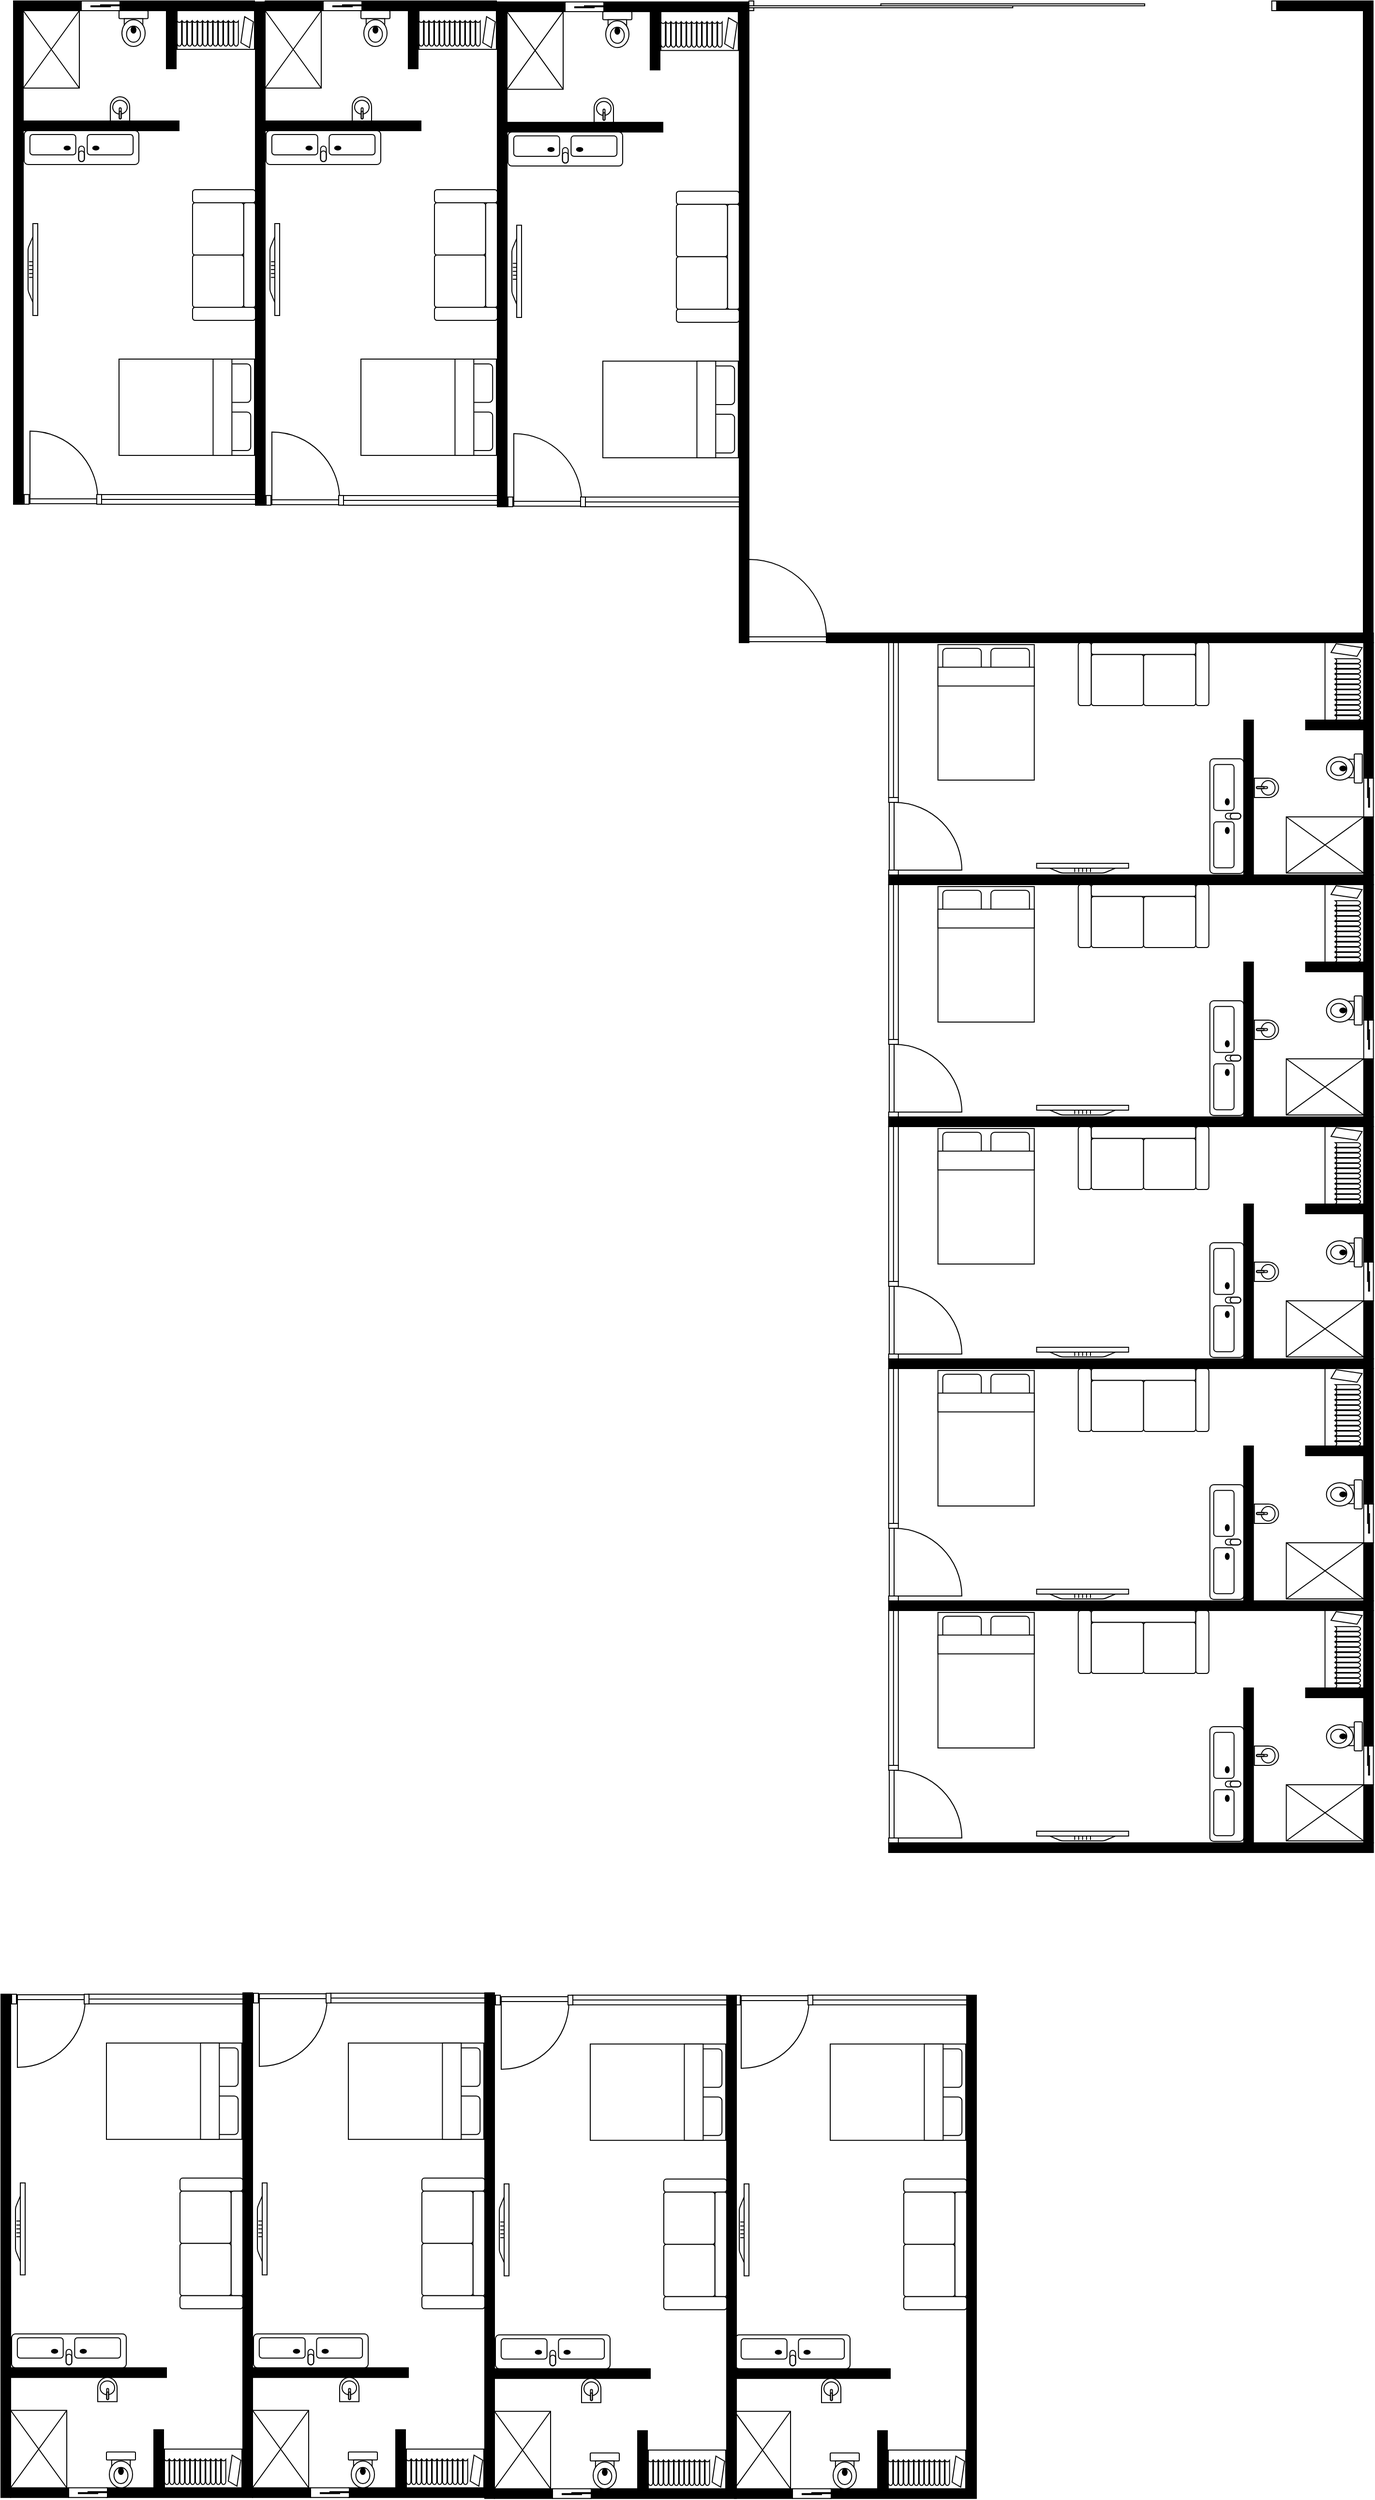 <mxfile version="28.2.5">
  <diagram name="Page-1" id="ggVr3_1NNkIuXzWFdz3m">
    <mxGraphModel dx="1866" dy="2354" grid="1" gridSize="5" guides="1" tooltips="1" connect="1" arrows="1" fold="1" page="1" pageScale="1" pageWidth="850" pageHeight="1100" math="0" shadow="0">
      <root>
        <mxCell id="0" />
        <mxCell id="1" parent="0" />
        <mxCell id="xbFn7cnNGGryDyMR8_-R-221" value="" style="verticalLabelPosition=bottom;html=1;verticalAlign=top;align=center;shape=mxgraph.floorplan.wallCorner;fillColor=strokeColor;direction=south;" parent="1" vertex="1">
          <mxGeometry x="1510.33" y="-858" width="99.67" height="653" as="geometry" />
        </mxCell>
        <mxCell id="xbFn7cnNGGryDyMR8_-R-222" value="" style="verticalLabelPosition=bottom;html=1;verticalAlign=top;align=center;shape=mxgraph.floorplan.doorSlidingGlass;dx=0.25;" parent="1" vertex="1">
          <mxGeometry x="965" y="-858" width="545.33" height="10" as="geometry" />
        </mxCell>
        <mxCell id="xbFn7cnNGGryDyMR8_-R-225" value="" style="verticalLabelPosition=bottom;html=1;verticalAlign=top;align=center;shape=mxgraph.floorplan.doorRight;aspect=fixed;flipV=1;flipH=1;" parent="1" vertex="1">
          <mxGeometry x="965" y="-281" width="80" height="85" as="geometry" />
        </mxCell>
        <mxCell id="xbFn7cnNGGryDyMR8_-R-145" value="" style="verticalLabelPosition=bottom;html=1;verticalAlign=top;align=center;shape=mxgraph.floorplan.window;direction=east;flipV=0;flipH=0;" parent="1" vertex="1">
          <mxGeometry x="295" y="-348" width="160" height="10" as="geometry" />
        </mxCell>
        <mxCell id="xbFn7cnNGGryDyMR8_-R-146" value="" style="verticalLabelPosition=bottom;html=1;verticalAlign=top;align=center;shape=mxgraph.floorplan.doorRight;aspect=fixed;direction=east;flipV=1;flipH=1;" parent="1" vertex="1">
          <mxGeometry x="221.995" y="-413.005" width="70" height="74.39" as="geometry" />
        </mxCell>
        <mxCell id="xbFn7cnNGGryDyMR8_-R-147" value="" style="verticalLabelPosition=bottom;html=1;verticalAlign=top;align=center;shape=mxgraph.floorplan.opening;direction=west;" parent="1" vertex="1">
          <mxGeometry x="216" y="-348.06" width="80" height="10" as="geometry" />
        </mxCell>
        <mxCell id="xbFn7cnNGGryDyMR8_-R-148" value="" style="verticalLabelPosition=bottom;html=1;verticalAlign=top;align=center;shape=mxgraph.floorplan.wall;fillColor=strokeColor;direction=east;flipV=1;flipH=1;" parent="1" vertex="1">
          <mxGeometry x="314" y="-858" width="140" height="10" as="geometry" />
        </mxCell>
        <mxCell id="xbFn7cnNGGryDyMR8_-R-149" value="" style="verticalLabelPosition=bottom;html=1;verticalAlign=top;align=center;shape=mxgraph.floorplan.windowGlider;dx=0.25;direction=east;flipV=1;flipH=1;" parent="1" vertex="1">
          <mxGeometry x="275" y="-858" width="40" height="10" as="geometry" />
        </mxCell>
        <mxCell id="xbFn7cnNGGryDyMR8_-R-150" value="" style="verticalLabelPosition=bottom;html=1;verticalAlign=top;align=center;shape=mxgraph.floorplan.wall;fillColor=strokeColor;direction=east;flipV=1;flipH=1;" parent="1" vertex="1">
          <mxGeometry x="215" y="-858" width="60" height="10" as="geometry" />
        </mxCell>
        <mxCell id="xbFn7cnNGGryDyMR8_-R-151" value="" style="verticalLabelPosition=bottom;html=1;verticalAlign=top;align=center;shape=mxgraph.floorplan.wall;fillColor=strokeColor;direction=north;flipV=1;flipH=0;" parent="1" vertex="1">
          <mxGeometry x="205" y="-858" width="10" height="520" as="geometry" />
        </mxCell>
        <mxCell id="xbFn7cnNGGryDyMR8_-R-152" value="" style="verticalLabelPosition=bottom;html=1;verticalAlign=top;align=center;shape=mxgraph.floorplan.wall;fillColor=strokeColor;direction=north;flipV=0;flipH=0;" parent="1" vertex="1">
          <mxGeometry x="363" y="-848" width="10" height="60" as="geometry" />
        </mxCell>
        <mxCell id="xbFn7cnNGGryDyMR8_-R-153" value="" style="verticalLabelPosition=bottom;html=1;verticalAlign=top;align=center;shape=mxgraph.floorplan.wall;fillColor=strokeColor;direction=west;" parent="1" vertex="1">
          <mxGeometry x="216" y="-734" width="160" height="10" as="geometry" />
        </mxCell>
        <mxCell id="xbFn7cnNGGryDyMR8_-R-154" value="" style="verticalLabelPosition=bottom;html=1;verticalAlign=top;align=center;shape=mxgraph.floorplan.toilet;direction=east;" parent="1" vertex="1">
          <mxGeometry x="314" y="-848" width="30" height="37" as="geometry" />
        </mxCell>
        <mxCell id="xbFn7cnNGGryDyMR8_-R-155" value="" style="verticalLabelPosition=bottom;html=1;verticalAlign=top;align=center;shape=mxgraph.floorplan.sink_1;direction=east;flipV=1;" parent="1" vertex="1">
          <mxGeometry x="305" y="-759" width="20" height="25" as="geometry" />
        </mxCell>
        <mxCell id="xbFn7cnNGGryDyMR8_-R-156" value="" style="verticalLabelPosition=bottom;html=1;verticalAlign=top;align=center;shape=mxgraph.floorplan.bookcase;direction=east;" parent="1" vertex="1">
          <mxGeometry x="374" y="-848" width="80" height="40" as="geometry" />
        </mxCell>
        <mxCell id="xbFn7cnNGGryDyMR8_-R-157" value="" style="verticalLabelPosition=bottom;html=1;verticalAlign=top;align=center;shape=mxgraph.floorplan.bed_double;direction=south;" parent="1" vertex="1">
          <mxGeometry x="314.005" y="-488.005" width="140" height="99.53" as="geometry" />
        </mxCell>
        <mxCell id="xbFn7cnNGGryDyMR8_-R-158" value="" style="verticalLabelPosition=bottom;html=1;verticalAlign=top;align=center;shape=mxgraph.floorplan.elevator;direction=south;" parent="1" vertex="1">
          <mxGeometry x="215" y="-848" width="58" height="80" as="geometry" />
        </mxCell>
        <mxCell id="xbFn7cnNGGryDyMR8_-R-159" value="" style="verticalLabelPosition=bottom;html=1;verticalAlign=top;align=center;shape=mxgraph.floorplan.couch;direction=south;" parent="1" vertex="1">
          <mxGeometry x="390" y="-663" width="65" height="135" as="geometry" />
        </mxCell>
        <mxCell id="xbFn7cnNGGryDyMR8_-R-160" value="" style="verticalLabelPosition=bottom;html=1;verticalAlign=top;align=center;shape=mxgraph.floorplan.flat_tv;direction=north;" parent="1" vertex="1">
          <mxGeometry x="220" y="-628" width="10" height="95" as="geometry" />
        </mxCell>
        <mxCell id="xbFn7cnNGGryDyMR8_-R-161" value="" style="verticalLabelPosition=bottom;html=1;verticalAlign=top;align=center;shape=mxgraph.floorplan.sink_double2;direction=west;" parent="1" vertex="1">
          <mxGeometry x="216" y="-724" width="118.5" height="35" as="geometry" />
        </mxCell>
        <mxCell id="xbFn7cnNGGryDyMR8_-R-126" value="" style="verticalLabelPosition=bottom;html=1;verticalAlign=top;align=center;shape=mxgraph.floorplan.window;direction=east;flipV=0;flipH=0;" parent="1" vertex="1">
          <mxGeometry x="545" y="-347" width="160" height="10" as="geometry" />
        </mxCell>
        <mxCell id="xbFn7cnNGGryDyMR8_-R-127" value="" style="verticalLabelPosition=bottom;html=1;verticalAlign=top;align=center;shape=mxgraph.floorplan.doorRight;aspect=fixed;direction=east;flipV=1;flipH=1;" parent="1" vertex="1">
          <mxGeometry x="471.995" y="-412.005" width="70" height="74.39" as="geometry" />
        </mxCell>
        <mxCell id="xbFn7cnNGGryDyMR8_-R-129" value="" style="verticalLabelPosition=bottom;html=1;verticalAlign=top;align=center;shape=mxgraph.floorplan.opening;direction=west;" parent="1" vertex="1">
          <mxGeometry x="466" y="-347.06" width="80" height="10" as="geometry" />
        </mxCell>
        <mxCell id="xbFn7cnNGGryDyMR8_-R-130" value="" style="verticalLabelPosition=bottom;html=1;verticalAlign=top;align=center;shape=mxgraph.floorplan.wall;fillColor=strokeColor;direction=east;flipV=1;flipH=1;" parent="1" vertex="1">
          <mxGeometry x="564" y="-858" width="140" height="10" as="geometry" />
        </mxCell>
        <mxCell id="xbFn7cnNGGryDyMR8_-R-131" value="" style="verticalLabelPosition=bottom;html=1;verticalAlign=top;align=center;shape=mxgraph.floorplan.windowGlider;dx=0.25;direction=east;flipV=1;flipH=1;" parent="1" vertex="1">
          <mxGeometry x="525" y="-858" width="40" height="10" as="geometry" />
        </mxCell>
        <mxCell id="xbFn7cnNGGryDyMR8_-R-132" value="" style="verticalLabelPosition=bottom;html=1;verticalAlign=top;align=center;shape=mxgraph.floorplan.wall;fillColor=strokeColor;direction=east;flipV=1;flipH=1;" parent="1" vertex="1">
          <mxGeometry x="465" y="-858" width="60" height="10" as="geometry" />
        </mxCell>
        <mxCell id="xbFn7cnNGGryDyMR8_-R-133" value="" style="verticalLabelPosition=bottom;html=1;verticalAlign=top;align=center;shape=mxgraph.floorplan.wall;fillColor=strokeColor;direction=north;flipV=1;flipH=0;" parent="1" vertex="1">
          <mxGeometry x="455" y="-857" width="10" height="520" as="geometry" />
        </mxCell>
        <mxCell id="xbFn7cnNGGryDyMR8_-R-134" value="" style="verticalLabelPosition=bottom;html=1;verticalAlign=top;align=center;shape=mxgraph.floorplan.wall;fillColor=strokeColor;direction=north;flipV=0;flipH=0;" parent="1" vertex="1">
          <mxGeometry x="613" y="-848" width="10" height="60" as="geometry" />
        </mxCell>
        <mxCell id="xbFn7cnNGGryDyMR8_-R-135" value="" style="verticalLabelPosition=bottom;html=1;verticalAlign=top;align=center;shape=mxgraph.floorplan.wall;fillColor=strokeColor;direction=west;" parent="1" vertex="1">
          <mxGeometry x="466" y="-734" width="160" height="10" as="geometry" />
        </mxCell>
        <mxCell id="xbFn7cnNGGryDyMR8_-R-136" value="" style="verticalLabelPosition=bottom;html=1;verticalAlign=top;align=center;shape=mxgraph.floorplan.toilet;direction=east;" parent="1" vertex="1">
          <mxGeometry x="564" y="-848" width="30" height="37" as="geometry" />
        </mxCell>
        <mxCell id="xbFn7cnNGGryDyMR8_-R-137" value="" style="verticalLabelPosition=bottom;html=1;verticalAlign=top;align=center;shape=mxgraph.floorplan.sink_1;direction=east;flipV=1;" parent="1" vertex="1">
          <mxGeometry x="555" y="-759" width="20" height="25" as="geometry" />
        </mxCell>
        <mxCell id="xbFn7cnNGGryDyMR8_-R-138" value="" style="verticalLabelPosition=bottom;html=1;verticalAlign=top;align=center;shape=mxgraph.floorplan.bookcase;direction=east;" parent="1" vertex="1">
          <mxGeometry x="624" y="-848" width="80" height="40" as="geometry" />
        </mxCell>
        <mxCell id="xbFn7cnNGGryDyMR8_-R-139" value="" style="verticalLabelPosition=bottom;html=1;verticalAlign=top;align=center;shape=mxgraph.floorplan.bed_double;direction=south;" parent="1" vertex="1">
          <mxGeometry x="564.005" y="-488.005" width="140" height="99.53" as="geometry" />
        </mxCell>
        <mxCell id="xbFn7cnNGGryDyMR8_-R-140" value="" style="verticalLabelPosition=bottom;html=1;verticalAlign=top;align=center;shape=mxgraph.floorplan.elevator;direction=south;" parent="1" vertex="1">
          <mxGeometry x="465" y="-848" width="58" height="80" as="geometry" />
        </mxCell>
        <mxCell id="xbFn7cnNGGryDyMR8_-R-141" value="" style="verticalLabelPosition=bottom;html=1;verticalAlign=top;align=center;shape=mxgraph.floorplan.couch;direction=south;" parent="1" vertex="1">
          <mxGeometry x="640" y="-663" width="65" height="135" as="geometry" />
        </mxCell>
        <mxCell id="xbFn7cnNGGryDyMR8_-R-142" value="" style="verticalLabelPosition=bottom;html=1;verticalAlign=top;align=center;shape=mxgraph.floorplan.flat_tv;direction=north;" parent="1" vertex="1">
          <mxGeometry x="470" y="-628" width="10" height="95" as="geometry" />
        </mxCell>
        <mxCell id="xbFn7cnNGGryDyMR8_-R-143" value="" style="verticalLabelPosition=bottom;html=1;verticalAlign=top;align=center;shape=mxgraph.floorplan.sink_double2;direction=west;" parent="1" vertex="1">
          <mxGeometry x="466" y="-724" width="118.5" height="35" as="geometry" />
        </mxCell>
        <mxCell id="xbFn7cnNGGryDyMR8_-R-104" value="" style="verticalLabelPosition=bottom;html=1;verticalAlign=top;align=center;shape=mxgraph.floorplan.window;direction=east;flipV=0;flipH=0;" parent="1" vertex="1">
          <mxGeometry x="795" y="-345.443" width="160" height="10.031" as="geometry" />
        </mxCell>
        <mxCell id="xbFn7cnNGGryDyMR8_-R-105" value="" style="verticalLabelPosition=bottom;html=1;verticalAlign=top;align=center;shape=mxgraph.floorplan.doorRight;aspect=fixed;direction=east;flipV=1;flipH=1;" parent="1" vertex="1">
          <mxGeometry x="721.995" y="-410.448" width="70" height="74.39" as="geometry" />
        </mxCell>
        <mxCell id="xbFn7cnNGGryDyMR8_-R-106" value="" style="verticalLabelPosition=bottom;html=1;verticalAlign=top;align=center;shape=mxgraph.floorplan.wall;fillColor=strokeColor;direction=north;flipV=0;flipH=0;" parent="1" vertex="1">
          <mxGeometry x="955" y="-857" width="10" height="521.528" as="geometry" />
        </mxCell>
        <mxCell id="xbFn7cnNGGryDyMR8_-R-107" value="" style="verticalLabelPosition=bottom;html=1;verticalAlign=top;align=center;shape=mxgraph.floorplan.opening;direction=west;" parent="1" vertex="1">
          <mxGeometry x="716" y="-345.503" width="80" height="10.031" as="geometry" />
        </mxCell>
        <mxCell id="xbFn7cnNGGryDyMR8_-R-108" value="" style="verticalLabelPosition=bottom;html=1;verticalAlign=top;align=center;shape=mxgraph.floorplan.wall;fillColor=strokeColor;direction=east;flipV=1;flipH=1;" parent="1" vertex="1">
          <mxGeometry x="814" y="-857" width="140" height="10.031" as="geometry" />
        </mxCell>
        <mxCell id="xbFn7cnNGGryDyMR8_-R-109" value="" style="verticalLabelPosition=bottom;html=1;verticalAlign=top;align=center;shape=mxgraph.floorplan.windowGlider;dx=0.25;direction=east;flipV=1;flipH=1;" parent="1" vertex="1">
          <mxGeometry x="775" y="-857" width="40" height="10.031" as="geometry" />
        </mxCell>
        <mxCell id="xbFn7cnNGGryDyMR8_-R-110" value="" style="verticalLabelPosition=bottom;html=1;verticalAlign=top;align=center;shape=mxgraph.floorplan.wall;fillColor=strokeColor;direction=east;flipV=1;flipH=1;" parent="1" vertex="1">
          <mxGeometry x="715" y="-857" width="60" height="10.031" as="geometry" />
        </mxCell>
        <mxCell id="xbFn7cnNGGryDyMR8_-R-111" value="" style="verticalLabelPosition=bottom;html=1;verticalAlign=top;align=center;shape=mxgraph.floorplan.wall;fillColor=strokeColor;direction=north;flipV=1;flipH=0;" parent="1" vertex="1">
          <mxGeometry x="705" y="-857" width="10" height="521.588" as="geometry" />
        </mxCell>
        <mxCell id="xbFn7cnNGGryDyMR8_-R-112" value="" style="verticalLabelPosition=bottom;html=1;verticalAlign=top;align=center;shape=mxgraph.floorplan.wall;fillColor=strokeColor;direction=north;flipV=0;flipH=0;" parent="1" vertex="1">
          <mxGeometry x="863" y="-846.969" width="10" height="60.183" as="geometry" />
        </mxCell>
        <mxCell id="xbFn7cnNGGryDyMR8_-R-113" value="" style="verticalLabelPosition=bottom;html=1;verticalAlign=top;align=center;shape=mxgraph.floorplan.wall;fillColor=strokeColor;direction=west;" parent="1" vertex="1">
          <mxGeometry x="716" y="-732.621" width="160" height="10.031" as="geometry" />
        </mxCell>
        <mxCell id="xbFn7cnNGGryDyMR8_-R-114" value="" style="verticalLabelPosition=bottom;html=1;verticalAlign=top;align=center;shape=mxgraph.floorplan.toilet;direction=east;" parent="1" vertex="1">
          <mxGeometry x="814" y="-846.969" width="30" height="37.113" as="geometry" />
        </mxCell>
        <mxCell id="xbFn7cnNGGryDyMR8_-R-115" value="" style="verticalLabelPosition=bottom;html=1;verticalAlign=top;align=center;shape=mxgraph.floorplan.sink_1;direction=east;flipV=1;" parent="1" vertex="1">
          <mxGeometry x="805" y="-757.698" width="20" height="25.076" as="geometry" />
        </mxCell>
        <mxCell id="xbFn7cnNGGryDyMR8_-R-116" value="" style="verticalLabelPosition=bottom;html=1;verticalAlign=top;align=center;shape=mxgraph.floorplan.bookcase;direction=east;" parent="1" vertex="1">
          <mxGeometry x="874" y="-846.969" width="80" height="40.122" as="geometry" />
        </mxCell>
        <mxCell id="xbFn7cnNGGryDyMR8_-R-117" value="" style="verticalLabelPosition=bottom;html=1;verticalAlign=top;align=center;shape=mxgraph.floorplan.bed_double;direction=south;" parent="1" vertex="1">
          <mxGeometry x="814.005" y="-485.875" width="140" height="99.834" as="geometry" />
        </mxCell>
        <mxCell id="xbFn7cnNGGryDyMR8_-R-118" value="" style="verticalLabelPosition=bottom;html=1;verticalAlign=top;align=center;shape=mxgraph.floorplan.elevator;direction=south;" parent="1" vertex="1">
          <mxGeometry x="715" y="-846.969" width="58" height="80.244" as="geometry" />
        </mxCell>
        <mxCell id="xbFn7cnNGGryDyMR8_-R-119" value="" style="verticalLabelPosition=bottom;html=1;verticalAlign=top;align=center;shape=mxgraph.floorplan.couch;direction=south;" parent="1" vertex="1">
          <mxGeometry x="890" y="-661.405" width="65" height="135.412" as="geometry" />
        </mxCell>
        <mxCell id="xbFn7cnNGGryDyMR8_-R-120" value="" style="verticalLabelPosition=bottom;html=1;verticalAlign=top;align=center;shape=mxgraph.floorplan.flat_tv;direction=north;" parent="1" vertex="1">
          <mxGeometry x="720" y="-626.298" width="10" height="95.29" as="geometry" />
        </mxCell>
        <mxCell id="xbFn7cnNGGryDyMR8_-R-121" value="" style="verticalLabelPosition=bottom;html=1;verticalAlign=top;align=center;shape=mxgraph.floorplan.sink_double2;direction=west;" parent="1" vertex="1">
          <mxGeometry x="716" y="-722.591" width="118.5" height="35.107" as="geometry" />
        </mxCell>
        <mxCell id="xbFn7cnNGGryDyMR8_-R-223" value="" style="verticalLabelPosition=bottom;html=1;verticalAlign=top;align=center;shape=mxgraph.floorplan.wall;fillColor=strokeColor;direction=south;" parent="1" vertex="1">
          <mxGeometry x="955" y="-335.41" width="10" height="140.41" as="geometry" />
        </mxCell>
        <mxCell id="xbFn7cnNGGryDyMR8_-R-86" value="" style="verticalLabelPosition=bottom;html=1;verticalAlign=top;align=center;shape=mxgraph.floorplan.window;direction=south;" parent="1" vertex="1">
          <mxGeometry x="1109.39" y="-195" width="10" height="160" as="geometry" />
        </mxCell>
        <mxCell id="xbFn7cnNGGryDyMR8_-R-87" value="" style="verticalLabelPosition=bottom;html=1;verticalAlign=top;align=center;shape=mxgraph.floorplan.doorRight;aspect=fixed;direction=south;flipH=1;" parent="1" vertex="1">
          <mxGeometry x="1110" y="-30" width="74.39" height="70" as="geometry" />
        </mxCell>
        <mxCell id="xbFn7cnNGGryDyMR8_-R-88" value="" style="verticalLabelPosition=bottom;html=1;verticalAlign=top;align=center;shape=mxgraph.floorplan.wall;fillColor=strokeColor;" parent="1" vertex="1">
          <mxGeometry x="1109.39" y="-205" width="500.94" height="10" as="geometry" />
        </mxCell>
        <mxCell id="xbFn7cnNGGryDyMR8_-R-89" value="" style="verticalLabelPosition=bottom;html=1;verticalAlign=top;align=center;shape=mxgraph.floorplan.opening;direction=south;" parent="1" vertex="1">
          <mxGeometry x="1109.39" y="-35" width="10" height="80" as="geometry" />
        </mxCell>
        <mxCell id="xbFn7cnNGGryDyMR8_-R-90" value="" style="verticalLabelPosition=bottom;html=1;verticalAlign=top;align=center;shape=mxgraph.floorplan.wall;fillColor=strokeColor;direction=south;" parent="1" vertex="1">
          <mxGeometry x="1600.33" y="-195" width="10" height="140" as="geometry" />
        </mxCell>
        <mxCell id="xbFn7cnNGGryDyMR8_-R-91" value="" style="verticalLabelPosition=bottom;html=1;verticalAlign=top;align=center;shape=mxgraph.floorplan.windowGlider;dx=0.25;direction=south;" parent="1" vertex="1">
          <mxGeometry x="1600.33" y="-55" width="10" height="40" as="geometry" />
        </mxCell>
        <mxCell id="xbFn7cnNGGryDyMR8_-R-92" value="" style="verticalLabelPosition=bottom;html=1;verticalAlign=top;align=center;shape=mxgraph.floorplan.wall;fillColor=strokeColor;direction=south;" parent="1" vertex="1">
          <mxGeometry x="1600.33" y="-15" width="10" height="60" as="geometry" />
        </mxCell>
        <mxCell id="xbFn7cnNGGryDyMR8_-R-93" value="" style="verticalLabelPosition=bottom;html=1;verticalAlign=top;align=center;shape=mxgraph.floorplan.wall;fillColor=strokeColor;" parent="1" vertex="1">
          <mxGeometry x="1540.33" y="-115" width="60" height="10" as="geometry" />
        </mxCell>
        <mxCell id="xbFn7cnNGGryDyMR8_-R-94" value="" style="verticalLabelPosition=bottom;html=1;verticalAlign=top;align=center;shape=mxgraph.floorplan.wall;fillColor=strokeColor;direction=south;" parent="1" vertex="1">
          <mxGeometry x="1476.33" y="-115" width="10" height="160" as="geometry" />
        </mxCell>
        <mxCell id="xbFn7cnNGGryDyMR8_-R-95" value="" style="verticalLabelPosition=bottom;html=1;verticalAlign=top;align=center;shape=mxgraph.floorplan.toilet;direction=south;" parent="1" vertex="1">
          <mxGeometry x="1561.83" y="-80" width="37" height="30" as="geometry" />
        </mxCell>
        <mxCell id="xbFn7cnNGGryDyMR8_-R-96" value="" style="verticalLabelPosition=bottom;html=1;verticalAlign=top;align=center;shape=mxgraph.floorplan.sink_1;direction=north;" parent="1" vertex="1">
          <mxGeometry x="1487.33" y="-55" width="25" height="20" as="geometry" />
        </mxCell>
        <mxCell id="xbFn7cnNGGryDyMR8_-R-97" value="" style="verticalLabelPosition=bottom;html=1;verticalAlign=top;align=center;shape=mxgraph.floorplan.bookcase;direction=north;" parent="1" vertex="1">
          <mxGeometry x="1560.33" y="-195" width="40" height="80" as="geometry" />
        </mxCell>
        <mxCell id="xbFn7cnNGGryDyMR8_-R-98" value="" style="verticalLabelPosition=bottom;html=1;verticalAlign=top;align=center;shape=mxgraph.floorplan.bed_double;direction=east;" parent="1" vertex="1">
          <mxGeometry x="1160.33" y="-193" width="99.53" height="140" as="geometry" />
        </mxCell>
        <mxCell id="xbFn7cnNGGryDyMR8_-R-99" value="" style="verticalLabelPosition=bottom;html=1;verticalAlign=top;align=center;shape=mxgraph.floorplan.elevator;" parent="1" vertex="1">
          <mxGeometry x="1520.33" y="-15" width="80" height="58" as="geometry" />
        </mxCell>
        <mxCell id="xbFn7cnNGGryDyMR8_-R-100" value="" style="verticalLabelPosition=bottom;html=1;verticalAlign=top;align=center;shape=mxgraph.floorplan.couch;direction=east;" parent="1" vertex="1">
          <mxGeometry x="1305.33" y="-195" width="135" height="65" as="geometry" />
        </mxCell>
        <mxCell id="xbFn7cnNGGryDyMR8_-R-101" value="" style="verticalLabelPosition=bottom;html=1;verticalAlign=top;align=center;shape=mxgraph.floorplan.flat_tv;direction=west;" parent="1" vertex="1">
          <mxGeometry x="1262.33" y="33" width="95" height="10" as="geometry" />
        </mxCell>
        <mxCell id="xbFn7cnNGGryDyMR8_-R-102" value="" style="verticalLabelPosition=bottom;html=1;verticalAlign=top;align=center;shape=mxgraph.floorplan.sink_double2;direction=south;" parent="1" vertex="1">
          <mxGeometry x="1441.33" y="-75" width="35" height="118.5" as="geometry" />
        </mxCell>
        <mxCell id="xbFn7cnNGGryDyMR8_-R-224" value="" style="verticalLabelPosition=bottom;html=1;verticalAlign=top;align=center;shape=mxgraph.floorplan.wall;fillColor=strokeColor;" parent="1" vertex="1">
          <mxGeometry x="1045" y="-205" width="64.39" height="10" as="geometry" />
        </mxCell>
        <mxCell id="xbFn7cnNGGryDyMR8_-R-67" value="" style="verticalLabelPosition=bottom;html=1;verticalAlign=top;align=center;shape=mxgraph.floorplan.window;direction=south;" parent="1" vertex="1">
          <mxGeometry x="1109.39" y="55" width="10" height="160" as="geometry" />
        </mxCell>
        <mxCell id="xbFn7cnNGGryDyMR8_-R-68" value="" style="verticalLabelPosition=bottom;html=1;verticalAlign=top;align=center;shape=mxgraph.floorplan.doorRight;aspect=fixed;direction=south;flipH=1;" parent="1" vertex="1">
          <mxGeometry x="1110" y="220" width="74.39" height="70" as="geometry" />
        </mxCell>
        <mxCell id="xbFn7cnNGGryDyMR8_-R-69" value="" style="verticalLabelPosition=bottom;html=1;verticalAlign=top;align=center;shape=mxgraph.floorplan.wall;fillColor=strokeColor;" parent="1" vertex="1">
          <mxGeometry x="1109.39" y="45" width="500.94" height="10" as="geometry" />
        </mxCell>
        <mxCell id="xbFn7cnNGGryDyMR8_-R-70" value="" style="verticalLabelPosition=bottom;html=1;verticalAlign=top;align=center;shape=mxgraph.floorplan.opening;direction=south;" parent="1" vertex="1">
          <mxGeometry x="1109.39" y="215" width="10" height="80" as="geometry" />
        </mxCell>
        <mxCell id="xbFn7cnNGGryDyMR8_-R-71" value="" style="verticalLabelPosition=bottom;html=1;verticalAlign=top;align=center;shape=mxgraph.floorplan.wall;fillColor=strokeColor;direction=south;" parent="1" vertex="1">
          <mxGeometry x="1600.33" y="55" width="10" height="140" as="geometry" />
        </mxCell>
        <mxCell id="xbFn7cnNGGryDyMR8_-R-72" value="" style="verticalLabelPosition=bottom;html=1;verticalAlign=top;align=center;shape=mxgraph.floorplan.windowGlider;dx=0.25;direction=south;" parent="1" vertex="1">
          <mxGeometry x="1600.33" y="195" width="10" height="40" as="geometry" />
        </mxCell>
        <mxCell id="xbFn7cnNGGryDyMR8_-R-73" value="" style="verticalLabelPosition=bottom;html=1;verticalAlign=top;align=center;shape=mxgraph.floorplan.wall;fillColor=strokeColor;direction=south;" parent="1" vertex="1">
          <mxGeometry x="1600.33" y="235" width="10" height="60" as="geometry" />
        </mxCell>
        <mxCell id="xbFn7cnNGGryDyMR8_-R-75" value="" style="verticalLabelPosition=bottom;html=1;verticalAlign=top;align=center;shape=mxgraph.floorplan.wall;fillColor=strokeColor;" parent="1" vertex="1">
          <mxGeometry x="1540.33" y="135" width="60" height="10" as="geometry" />
        </mxCell>
        <mxCell id="xbFn7cnNGGryDyMR8_-R-76" value="" style="verticalLabelPosition=bottom;html=1;verticalAlign=top;align=center;shape=mxgraph.floorplan.wall;fillColor=strokeColor;direction=south;" parent="1" vertex="1">
          <mxGeometry x="1476.33" y="135" width="10" height="160" as="geometry" />
        </mxCell>
        <mxCell id="xbFn7cnNGGryDyMR8_-R-77" value="" style="verticalLabelPosition=bottom;html=1;verticalAlign=top;align=center;shape=mxgraph.floorplan.toilet;direction=south;" parent="1" vertex="1">
          <mxGeometry x="1561.83" y="170" width="37" height="30" as="geometry" />
        </mxCell>
        <mxCell id="xbFn7cnNGGryDyMR8_-R-78" value="" style="verticalLabelPosition=bottom;html=1;verticalAlign=top;align=center;shape=mxgraph.floorplan.sink_1;direction=north;" parent="1" vertex="1">
          <mxGeometry x="1487.33" y="195" width="25" height="20" as="geometry" />
        </mxCell>
        <mxCell id="xbFn7cnNGGryDyMR8_-R-79" value="" style="verticalLabelPosition=bottom;html=1;verticalAlign=top;align=center;shape=mxgraph.floorplan.bookcase;direction=north;" parent="1" vertex="1">
          <mxGeometry x="1560.33" y="55" width="40" height="80" as="geometry" />
        </mxCell>
        <mxCell id="xbFn7cnNGGryDyMR8_-R-80" value="" style="verticalLabelPosition=bottom;html=1;verticalAlign=top;align=center;shape=mxgraph.floorplan.bed_double;direction=east;" parent="1" vertex="1">
          <mxGeometry x="1160.33" y="57" width="99.53" height="140" as="geometry" />
        </mxCell>
        <mxCell id="xbFn7cnNGGryDyMR8_-R-81" value="" style="verticalLabelPosition=bottom;html=1;verticalAlign=top;align=center;shape=mxgraph.floorplan.elevator;" parent="1" vertex="1">
          <mxGeometry x="1520.33" y="235" width="80" height="58" as="geometry" />
        </mxCell>
        <mxCell id="xbFn7cnNGGryDyMR8_-R-82" value="" style="verticalLabelPosition=bottom;html=1;verticalAlign=top;align=center;shape=mxgraph.floorplan.couch;direction=east;" parent="1" vertex="1">
          <mxGeometry x="1305.33" y="55" width="135" height="65" as="geometry" />
        </mxCell>
        <mxCell id="xbFn7cnNGGryDyMR8_-R-83" value="" style="verticalLabelPosition=bottom;html=1;verticalAlign=top;align=center;shape=mxgraph.floorplan.flat_tv;direction=west;" parent="1" vertex="1">
          <mxGeometry x="1262.33" y="283" width="95" height="10" as="geometry" />
        </mxCell>
        <mxCell id="xbFn7cnNGGryDyMR8_-R-84" value="" style="verticalLabelPosition=bottom;html=1;verticalAlign=top;align=center;shape=mxgraph.floorplan.sink_double2;direction=south;" parent="1" vertex="1">
          <mxGeometry x="1441.33" y="175" width="35" height="118.5" as="geometry" />
        </mxCell>
        <mxCell id="xbFn7cnNGGryDyMR8_-R-48" value="" style="verticalLabelPosition=bottom;html=1;verticalAlign=top;align=center;shape=mxgraph.floorplan.window;direction=south;" parent="1" vertex="1">
          <mxGeometry x="1109.39" y="305" width="10" height="160" as="geometry" />
        </mxCell>
        <mxCell id="xbFn7cnNGGryDyMR8_-R-49" value="" style="verticalLabelPosition=bottom;html=1;verticalAlign=top;align=center;shape=mxgraph.floorplan.doorRight;aspect=fixed;direction=south;flipH=1;" parent="1" vertex="1">
          <mxGeometry x="1110" y="470" width="74.39" height="70" as="geometry" />
        </mxCell>
        <mxCell id="xbFn7cnNGGryDyMR8_-R-50" value="" style="verticalLabelPosition=bottom;html=1;verticalAlign=top;align=center;shape=mxgraph.floorplan.wall;fillColor=strokeColor;" parent="1" vertex="1">
          <mxGeometry x="1109.39" y="295" width="500.94" height="10" as="geometry" />
        </mxCell>
        <mxCell id="xbFn7cnNGGryDyMR8_-R-51" value="" style="verticalLabelPosition=bottom;html=1;verticalAlign=top;align=center;shape=mxgraph.floorplan.opening;direction=south;" parent="1" vertex="1">
          <mxGeometry x="1109.39" y="465" width="10" height="80" as="geometry" />
        </mxCell>
        <mxCell id="xbFn7cnNGGryDyMR8_-R-52" value="" style="verticalLabelPosition=bottom;html=1;verticalAlign=top;align=center;shape=mxgraph.floorplan.wall;fillColor=strokeColor;direction=south;" parent="1" vertex="1">
          <mxGeometry x="1600.33" y="305" width="10" height="140" as="geometry" />
        </mxCell>
        <mxCell id="xbFn7cnNGGryDyMR8_-R-53" value="" style="verticalLabelPosition=bottom;html=1;verticalAlign=top;align=center;shape=mxgraph.floorplan.windowGlider;dx=0.25;direction=south;" parent="1" vertex="1">
          <mxGeometry x="1600.33" y="445" width="10" height="40" as="geometry" />
        </mxCell>
        <mxCell id="xbFn7cnNGGryDyMR8_-R-54" value="" style="verticalLabelPosition=bottom;html=1;verticalAlign=top;align=center;shape=mxgraph.floorplan.wall;fillColor=strokeColor;direction=south;" parent="1" vertex="1">
          <mxGeometry x="1600.33" y="485" width="10" height="60" as="geometry" />
        </mxCell>
        <mxCell id="xbFn7cnNGGryDyMR8_-R-56" value="" style="verticalLabelPosition=bottom;html=1;verticalAlign=top;align=center;shape=mxgraph.floorplan.wall;fillColor=strokeColor;" parent="1" vertex="1">
          <mxGeometry x="1540.33" y="385" width="60" height="10" as="geometry" />
        </mxCell>
        <mxCell id="xbFn7cnNGGryDyMR8_-R-57" value="" style="verticalLabelPosition=bottom;html=1;verticalAlign=top;align=center;shape=mxgraph.floorplan.wall;fillColor=strokeColor;direction=south;" parent="1" vertex="1">
          <mxGeometry x="1476.33" y="385" width="10" height="160" as="geometry" />
        </mxCell>
        <mxCell id="xbFn7cnNGGryDyMR8_-R-58" value="" style="verticalLabelPosition=bottom;html=1;verticalAlign=top;align=center;shape=mxgraph.floorplan.toilet;direction=south;" parent="1" vertex="1">
          <mxGeometry x="1561.83" y="420" width="37" height="30" as="geometry" />
        </mxCell>
        <mxCell id="xbFn7cnNGGryDyMR8_-R-59" value="" style="verticalLabelPosition=bottom;html=1;verticalAlign=top;align=center;shape=mxgraph.floorplan.sink_1;direction=north;" parent="1" vertex="1">
          <mxGeometry x="1487.33" y="445" width="25" height="20" as="geometry" />
        </mxCell>
        <mxCell id="xbFn7cnNGGryDyMR8_-R-60" value="" style="verticalLabelPosition=bottom;html=1;verticalAlign=top;align=center;shape=mxgraph.floorplan.bookcase;direction=north;" parent="1" vertex="1">
          <mxGeometry x="1560.33" y="305" width="40" height="80" as="geometry" />
        </mxCell>
        <mxCell id="xbFn7cnNGGryDyMR8_-R-61" value="" style="verticalLabelPosition=bottom;html=1;verticalAlign=top;align=center;shape=mxgraph.floorplan.bed_double;direction=east;" parent="1" vertex="1">
          <mxGeometry x="1160.33" y="307" width="99.53" height="140" as="geometry" />
        </mxCell>
        <mxCell id="xbFn7cnNGGryDyMR8_-R-62" value="" style="verticalLabelPosition=bottom;html=1;verticalAlign=top;align=center;shape=mxgraph.floorplan.elevator;" parent="1" vertex="1">
          <mxGeometry x="1520.33" y="485" width="80" height="58" as="geometry" />
        </mxCell>
        <mxCell id="xbFn7cnNGGryDyMR8_-R-63" value="" style="verticalLabelPosition=bottom;html=1;verticalAlign=top;align=center;shape=mxgraph.floorplan.couch;direction=east;" parent="1" vertex="1">
          <mxGeometry x="1305.33" y="305" width="135" height="65" as="geometry" />
        </mxCell>
        <mxCell id="xbFn7cnNGGryDyMR8_-R-64" value="" style="verticalLabelPosition=bottom;html=1;verticalAlign=top;align=center;shape=mxgraph.floorplan.flat_tv;direction=west;" parent="1" vertex="1">
          <mxGeometry x="1262.33" y="533" width="95" height="10" as="geometry" />
        </mxCell>
        <mxCell id="xbFn7cnNGGryDyMR8_-R-65" value="" style="verticalLabelPosition=bottom;html=1;verticalAlign=top;align=center;shape=mxgraph.floorplan.sink_double2;direction=south;" parent="1" vertex="1">
          <mxGeometry x="1441.33" y="425" width="35" height="118.5" as="geometry" />
        </mxCell>
        <mxCell id="xbFn7cnNGGryDyMR8_-R-1" value="" style="verticalLabelPosition=bottom;html=1;verticalAlign=top;align=center;shape=mxgraph.floorplan.window;direction=south;" parent="1" vertex="1">
          <mxGeometry x="1109.39" y="555" width="10" height="160" as="geometry" />
        </mxCell>
        <mxCell id="xbFn7cnNGGryDyMR8_-R-3" value="" style="verticalLabelPosition=bottom;html=1;verticalAlign=top;align=center;shape=mxgraph.floorplan.doorRight;aspect=fixed;direction=south;flipH=1;" parent="1" vertex="1">
          <mxGeometry x="1110" y="720" width="74.39" height="70" as="geometry" />
        </mxCell>
        <mxCell id="xbFn7cnNGGryDyMR8_-R-4" value="" style="verticalLabelPosition=bottom;html=1;verticalAlign=top;align=center;shape=mxgraph.floorplan.wall;fillColor=strokeColor;" parent="1" vertex="1">
          <mxGeometry x="1109.39" y="545" width="500.94" height="10" as="geometry" />
        </mxCell>
        <mxCell id="xbFn7cnNGGryDyMR8_-R-5" value="" style="verticalLabelPosition=bottom;html=1;verticalAlign=top;align=center;shape=mxgraph.floorplan.opening;direction=south;" parent="1" vertex="1">
          <mxGeometry x="1109.39" y="715" width="10" height="80" as="geometry" />
        </mxCell>
        <mxCell id="xbFn7cnNGGryDyMR8_-R-7" value="" style="verticalLabelPosition=bottom;html=1;verticalAlign=top;align=center;shape=mxgraph.floorplan.wall;fillColor=strokeColor;direction=south;" parent="1" vertex="1">
          <mxGeometry x="1600.33" y="555" width="10" height="140" as="geometry" />
        </mxCell>
        <mxCell id="xbFn7cnNGGryDyMR8_-R-8" value="" style="verticalLabelPosition=bottom;html=1;verticalAlign=top;align=center;shape=mxgraph.floorplan.windowGlider;dx=0.25;direction=south;" parent="1" vertex="1">
          <mxGeometry x="1600.33" y="695" width="10" height="40" as="geometry" />
        </mxCell>
        <mxCell id="xbFn7cnNGGryDyMR8_-R-11" value="" style="verticalLabelPosition=bottom;html=1;verticalAlign=top;align=center;shape=mxgraph.floorplan.wall;fillColor=strokeColor;direction=south;" parent="1" vertex="1">
          <mxGeometry x="1600.33" y="735" width="10" height="60" as="geometry" />
        </mxCell>
        <mxCell id="xbFn7cnNGGryDyMR8_-R-14" value="" style="verticalLabelPosition=bottom;html=1;verticalAlign=top;align=center;shape=mxgraph.floorplan.wall;fillColor=strokeColor;" parent="1" vertex="1">
          <mxGeometry x="1540.33" y="635" width="60" height="10" as="geometry" />
        </mxCell>
        <mxCell id="xbFn7cnNGGryDyMR8_-R-15" value="" style="verticalLabelPosition=bottom;html=1;verticalAlign=top;align=center;shape=mxgraph.floorplan.wall;fillColor=strokeColor;direction=south;" parent="1" vertex="1">
          <mxGeometry x="1476.33" y="635" width="10" height="160" as="geometry" />
        </mxCell>
        <mxCell id="xbFn7cnNGGryDyMR8_-R-18" value="" style="verticalLabelPosition=bottom;html=1;verticalAlign=top;align=center;shape=mxgraph.floorplan.toilet;direction=south;" parent="1" vertex="1">
          <mxGeometry x="1561.83" y="670" width="37" height="30" as="geometry" />
        </mxCell>
        <mxCell id="xbFn7cnNGGryDyMR8_-R-19" value="" style="verticalLabelPosition=bottom;html=1;verticalAlign=top;align=center;shape=mxgraph.floorplan.sink_1;direction=north;" parent="1" vertex="1">
          <mxGeometry x="1487.33" y="695" width="25" height="20" as="geometry" />
        </mxCell>
        <mxCell id="xbFn7cnNGGryDyMR8_-R-20" value="" style="verticalLabelPosition=bottom;html=1;verticalAlign=top;align=center;shape=mxgraph.floorplan.bookcase;direction=north;" parent="1" vertex="1">
          <mxGeometry x="1560.33" y="555" width="40" height="80" as="geometry" />
        </mxCell>
        <mxCell id="xbFn7cnNGGryDyMR8_-R-21" value="" style="verticalLabelPosition=bottom;html=1;verticalAlign=top;align=center;shape=mxgraph.floorplan.bed_double;direction=east;" parent="1" vertex="1">
          <mxGeometry x="1160.33" y="557" width="99.53" height="140" as="geometry" />
        </mxCell>
        <mxCell id="xbFn7cnNGGryDyMR8_-R-22" value="" style="verticalLabelPosition=bottom;html=1;verticalAlign=top;align=center;shape=mxgraph.floorplan.elevator;" parent="1" vertex="1">
          <mxGeometry x="1520.33" y="735" width="80" height="58" as="geometry" />
        </mxCell>
        <mxCell id="xbFn7cnNGGryDyMR8_-R-23" value="" style="verticalLabelPosition=bottom;html=1;verticalAlign=top;align=center;shape=mxgraph.floorplan.couch;direction=east;" parent="1" vertex="1">
          <mxGeometry x="1305.33" y="555" width="135" height="65" as="geometry" />
        </mxCell>
        <mxCell id="xbFn7cnNGGryDyMR8_-R-24" value="" style="verticalLabelPosition=bottom;html=1;verticalAlign=top;align=center;shape=mxgraph.floorplan.flat_tv;direction=west;" parent="1" vertex="1">
          <mxGeometry x="1262.33" y="783" width="95" height="10" as="geometry" />
        </mxCell>
        <mxCell id="xbFn7cnNGGryDyMR8_-R-25" value="" style="verticalLabelPosition=bottom;html=1;verticalAlign=top;align=center;shape=mxgraph.floorplan.sink_double2;direction=south;" parent="1" vertex="1">
          <mxGeometry x="1441.33" y="675" width="35" height="118.5" as="geometry" />
        </mxCell>
        <mxCell id="xbFn7cnNGGryDyMR8_-R-29" value="" style="verticalLabelPosition=bottom;html=1;verticalAlign=top;align=center;shape=mxgraph.floorplan.window;direction=south;" parent="1" vertex="1">
          <mxGeometry x="1109.39" y="805" width="10" height="160" as="geometry" />
        </mxCell>
        <mxCell id="xbFn7cnNGGryDyMR8_-R-30" value="" style="verticalLabelPosition=bottom;html=1;verticalAlign=top;align=center;shape=mxgraph.floorplan.doorRight;aspect=fixed;direction=south;flipH=1;" parent="1" vertex="1">
          <mxGeometry x="1110" y="970" width="74.39" height="70" as="geometry" />
        </mxCell>
        <mxCell id="xbFn7cnNGGryDyMR8_-R-31" value="" style="verticalLabelPosition=bottom;html=1;verticalAlign=top;align=center;shape=mxgraph.floorplan.wall;fillColor=strokeColor;" parent="1" vertex="1">
          <mxGeometry x="1109.39" y="795" width="500.94" height="10" as="geometry" />
        </mxCell>
        <mxCell id="xbFn7cnNGGryDyMR8_-R-32" value="" style="verticalLabelPosition=bottom;html=1;verticalAlign=top;align=center;shape=mxgraph.floorplan.opening;direction=south;" parent="1" vertex="1">
          <mxGeometry x="1109.39" y="965" width="10" height="80" as="geometry" />
        </mxCell>
        <mxCell id="xbFn7cnNGGryDyMR8_-R-33" value="" style="verticalLabelPosition=bottom;html=1;verticalAlign=top;align=center;shape=mxgraph.floorplan.wall;fillColor=strokeColor;direction=south;" parent="1" vertex="1">
          <mxGeometry x="1600.33" y="805" width="10" height="140" as="geometry" />
        </mxCell>
        <mxCell id="xbFn7cnNGGryDyMR8_-R-34" value="" style="verticalLabelPosition=bottom;html=1;verticalAlign=top;align=center;shape=mxgraph.floorplan.windowGlider;dx=0.25;direction=south;" parent="1" vertex="1">
          <mxGeometry x="1600.33" y="945" width="10" height="40" as="geometry" />
        </mxCell>
        <mxCell id="xbFn7cnNGGryDyMR8_-R-35" value="" style="verticalLabelPosition=bottom;html=1;verticalAlign=top;align=center;shape=mxgraph.floorplan.wall;fillColor=strokeColor;direction=south;" parent="1" vertex="1">
          <mxGeometry x="1600.33" y="985" width="10" height="60" as="geometry" />
        </mxCell>
        <mxCell id="xbFn7cnNGGryDyMR8_-R-36" value="" style="verticalLabelPosition=bottom;html=1;verticalAlign=top;align=center;shape=mxgraph.floorplan.wall;fillColor=strokeColor;" parent="1" vertex="1">
          <mxGeometry x="1109.39" y="1045" width="500.94" height="10" as="geometry" />
        </mxCell>
        <mxCell id="xbFn7cnNGGryDyMR8_-R-37" value="" style="verticalLabelPosition=bottom;html=1;verticalAlign=top;align=center;shape=mxgraph.floorplan.wall;fillColor=strokeColor;" parent="1" vertex="1">
          <mxGeometry x="1540.33" y="885" width="60" height="10" as="geometry" />
        </mxCell>
        <mxCell id="xbFn7cnNGGryDyMR8_-R-38" value="" style="verticalLabelPosition=bottom;html=1;verticalAlign=top;align=center;shape=mxgraph.floorplan.wall;fillColor=strokeColor;direction=south;" parent="1" vertex="1">
          <mxGeometry x="1476.33" y="885" width="10" height="160" as="geometry" />
        </mxCell>
        <mxCell id="xbFn7cnNGGryDyMR8_-R-39" value="" style="verticalLabelPosition=bottom;html=1;verticalAlign=top;align=center;shape=mxgraph.floorplan.toilet;direction=south;" parent="1" vertex="1">
          <mxGeometry x="1561.83" y="920" width="37" height="30" as="geometry" />
        </mxCell>
        <mxCell id="xbFn7cnNGGryDyMR8_-R-40" value="" style="verticalLabelPosition=bottom;html=1;verticalAlign=top;align=center;shape=mxgraph.floorplan.sink_1;direction=north;" parent="1" vertex="1">
          <mxGeometry x="1487.33" y="945" width="25" height="20" as="geometry" />
        </mxCell>
        <mxCell id="xbFn7cnNGGryDyMR8_-R-41" value="" style="verticalLabelPosition=bottom;html=1;verticalAlign=top;align=center;shape=mxgraph.floorplan.bookcase;direction=north;" parent="1" vertex="1">
          <mxGeometry x="1560.33" y="805" width="40" height="80" as="geometry" />
        </mxCell>
        <mxCell id="xbFn7cnNGGryDyMR8_-R-42" value="" style="verticalLabelPosition=bottom;html=1;verticalAlign=top;align=center;shape=mxgraph.floorplan.bed_double;direction=east;" parent="1" vertex="1">
          <mxGeometry x="1160.33" y="807" width="99.53" height="140" as="geometry" />
        </mxCell>
        <mxCell id="xbFn7cnNGGryDyMR8_-R-43" value="" style="verticalLabelPosition=bottom;html=1;verticalAlign=top;align=center;shape=mxgraph.floorplan.elevator;" parent="1" vertex="1">
          <mxGeometry x="1520.33" y="985" width="80" height="58" as="geometry" />
        </mxCell>
        <mxCell id="xbFn7cnNGGryDyMR8_-R-44" value="" style="verticalLabelPosition=bottom;html=1;verticalAlign=top;align=center;shape=mxgraph.floorplan.couch;direction=east;" parent="1" vertex="1">
          <mxGeometry x="1305.33" y="805" width="135" height="65" as="geometry" />
        </mxCell>
        <mxCell id="xbFn7cnNGGryDyMR8_-R-45" value="" style="verticalLabelPosition=bottom;html=1;verticalAlign=top;align=center;shape=mxgraph.floorplan.flat_tv;direction=west;" parent="1" vertex="1">
          <mxGeometry x="1262.33" y="1033" width="95" height="10" as="geometry" />
        </mxCell>
        <mxCell id="xbFn7cnNGGryDyMR8_-R-46" value="" style="verticalLabelPosition=bottom;html=1;verticalAlign=top;align=center;shape=mxgraph.floorplan.sink_double2;direction=south;" parent="1" vertex="1">
          <mxGeometry x="1441.33" y="925" width="35" height="118.5" as="geometry" />
        </mxCell>
        <mxCell id="-g5_z89OLb6UIrTlNWrR-2" value="" style="verticalLabelPosition=bottom;html=1;verticalAlign=top;align=center;shape=mxgraph.floorplan.window;direction=east;flipV=0;flipH=0;" vertex="1" parent="1">
          <mxGeometry x="1030" y="1202.385" width="160" height="10" as="geometry" />
        </mxCell>
        <mxCell id="-g5_z89OLb6UIrTlNWrR-3" value="" style="verticalLabelPosition=bottom;html=1;verticalAlign=top;align=center;shape=mxgraph.floorplan.doorRight;aspect=fixed;direction=east;flipV=0;flipH=1;" vertex="1" parent="1">
          <mxGeometry x="956.995" y="1203" width="70" height="74.39" as="geometry" />
        </mxCell>
        <mxCell id="-g5_z89OLb6UIrTlNWrR-4" value="" style="verticalLabelPosition=bottom;html=1;verticalAlign=top;align=center;shape=mxgraph.floorplan.wall;fillColor=strokeColor;direction=north;flipV=0;flipH=0;" vertex="1" parent="1">
          <mxGeometry x="1190" y="1202.445" width="10" height="519.94" as="geometry" />
        </mxCell>
        <mxCell id="-g5_z89OLb6UIrTlNWrR-5" value="" style="verticalLabelPosition=bottom;html=1;verticalAlign=top;align=center;shape=mxgraph.floorplan.opening;direction=west;" vertex="1" parent="1">
          <mxGeometry x="951" y="1202.445" width="80" height="10" as="geometry" />
        </mxCell>
        <mxCell id="-g5_z89OLb6UIrTlNWrR-6" value="" style="verticalLabelPosition=bottom;html=1;verticalAlign=top;align=center;shape=mxgraph.floorplan.wall;fillColor=strokeColor;direction=east;flipV=1;flipH=1;" vertex="1" parent="1">
          <mxGeometry x="1049" y="1712.385" width="140" height="10" as="geometry" />
        </mxCell>
        <mxCell id="-g5_z89OLb6UIrTlNWrR-7" value="" style="verticalLabelPosition=bottom;html=1;verticalAlign=top;align=center;shape=mxgraph.floorplan.windowGlider;dx=0.25;direction=east;flipV=1;flipH=1;" vertex="1" parent="1">
          <mxGeometry x="1010" y="1712.385" width="40" height="10" as="geometry" />
        </mxCell>
        <mxCell id="-g5_z89OLb6UIrTlNWrR-8" value="" style="verticalLabelPosition=bottom;html=1;verticalAlign=top;align=center;shape=mxgraph.floorplan.wall;fillColor=strokeColor;direction=east;flipV=1;flipH=1;" vertex="1" parent="1">
          <mxGeometry x="950" y="1712.385" width="60" height="10" as="geometry" />
        </mxCell>
        <mxCell id="-g5_z89OLb6UIrTlNWrR-10" value="" style="verticalLabelPosition=bottom;html=1;verticalAlign=top;align=center;shape=mxgraph.floorplan.wall;fillColor=strokeColor;direction=north;flipV=0;flipH=0;" vertex="1" parent="1">
          <mxGeometry x="1098" y="1652.385" width="10" height="60" as="geometry" />
        </mxCell>
        <mxCell id="-g5_z89OLb6UIrTlNWrR-11" value="" style="verticalLabelPosition=bottom;html=1;verticalAlign=top;align=center;shape=mxgraph.floorplan.wall;fillColor=strokeColor;direction=west;" vertex="1" parent="1">
          <mxGeometry x="951" y="1588.385" width="160" height="10" as="geometry" />
        </mxCell>
        <mxCell id="-g5_z89OLb6UIrTlNWrR-12" value="" style="verticalLabelPosition=bottom;html=1;verticalAlign=top;align=center;shape=mxgraph.floorplan.toilet;direction=east;" vertex="1" parent="1">
          <mxGeometry x="1049" y="1675.385" width="30" height="37" as="geometry" />
        </mxCell>
        <mxCell id="-g5_z89OLb6UIrTlNWrR-13" value="" style="verticalLabelPosition=bottom;html=1;verticalAlign=top;align=center;shape=mxgraph.floorplan.sink_1;direction=east;flipV=1;" vertex="1" parent="1">
          <mxGeometry x="1040" y="1598.385" width="20" height="25" as="geometry" />
        </mxCell>
        <mxCell id="-g5_z89OLb6UIrTlNWrR-14" value="" style="verticalLabelPosition=bottom;html=1;verticalAlign=top;align=center;shape=mxgraph.floorplan.bookcase;direction=east;" vertex="1" parent="1">
          <mxGeometry x="1109" y="1672.385" width="80" height="40" as="geometry" />
        </mxCell>
        <mxCell id="-g5_z89OLb6UIrTlNWrR-15" value="" style="verticalLabelPosition=bottom;html=1;verticalAlign=top;align=center;shape=mxgraph.floorplan.bed_double;direction=south;" vertex="1" parent="1">
          <mxGeometry x="1049.005" y="1252.86" width="140" height="99.53" as="geometry" />
        </mxCell>
        <mxCell id="-g5_z89OLb6UIrTlNWrR-16" value="" style="verticalLabelPosition=bottom;html=1;verticalAlign=top;align=center;shape=mxgraph.floorplan.elevator;direction=south;" vertex="1" parent="1">
          <mxGeometry x="950" y="1632.385" width="58" height="80" as="geometry" />
        </mxCell>
        <mxCell id="-g5_z89OLb6UIrTlNWrR-17" value="" style="verticalLabelPosition=bottom;html=1;verticalAlign=top;align=center;shape=mxgraph.floorplan.couch;direction=south;" vertex="1" parent="1">
          <mxGeometry x="1125" y="1392.385" width="65" height="135" as="geometry" />
        </mxCell>
        <mxCell id="-g5_z89OLb6UIrTlNWrR-18" value="" style="verticalLabelPosition=bottom;html=1;verticalAlign=top;align=center;shape=mxgraph.floorplan.flat_tv;direction=north;" vertex="1" parent="1">
          <mxGeometry x="955" y="1397.385" width="10" height="95" as="geometry" />
        </mxCell>
        <mxCell id="-g5_z89OLb6UIrTlNWrR-19" value="" style="verticalLabelPosition=bottom;html=1;verticalAlign=top;align=center;shape=mxgraph.floorplan.sink_double2;direction=west;" vertex="1" parent="1">
          <mxGeometry x="951" y="1553.385" width="118.5" height="35" as="geometry" />
        </mxCell>
        <mxCell id="xbFn7cnNGGryDyMR8_-R-163" value="" style="verticalLabelPosition=bottom;html=1;verticalAlign=top;align=center;shape=mxgraph.floorplan.window;direction=east;flipV=0;flipH=0;" parent="1" vertex="1">
          <mxGeometry x="782" y="1202.385" width="160" height="10" as="geometry" />
        </mxCell>
        <mxCell id="xbFn7cnNGGryDyMR8_-R-164" value="" style="verticalLabelPosition=bottom;html=1;verticalAlign=top;align=center;shape=mxgraph.floorplan.doorRight;aspect=fixed;direction=east;flipV=0;flipH=1;" parent="1" vertex="1">
          <mxGeometry x="708.995" y="1204" width="70" height="74.39" as="geometry" />
        </mxCell>
        <mxCell id="xbFn7cnNGGryDyMR8_-R-165" value="" style="verticalLabelPosition=bottom;html=1;verticalAlign=top;align=center;shape=mxgraph.floorplan.wall;fillColor=strokeColor;direction=north;flipV=0;flipH=0;" parent="1" vertex="1">
          <mxGeometry x="942" y="1202.445" width="10" height="519.94" as="geometry" />
        </mxCell>
        <mxCell id="xbFn7cnNGGryDyMR8_-R-166" value="" style="verticalLabelPosition=bottom;html=1;verticalAlign=top;align=center;shape=mxgraph.floorplan.opening;direction=west;" parent="1" vertex="1">
          <mxGeometry x="703" y="1202.445" width="80" height="10" as="geometry" />
        </mxCell>
        <mxCell id="xbFn7cnNGGryDyMR8_-R-167" value="" style="verticalLabelPosition=bottom;html=1;verticalAlign=top;align=center;shape=mxgraph.floorplan.wall;fillColor=strokeColor;direction=east;flipV=1;flipH=1;" parent="1" vertex="1">
          <mxGeometry x="801" y="1712.385" width="140" height="10" as="geometry" />
        </mxCell>
        <mxCell id="xbFn7cnNGGryDyMR8_-R-168" value="" style="verticalLabelPosition=bottom;html=1;verticalAlign=top;align=center;shape=mxgraph.floorplan.windowGlider;dx=0.25;direction=east;flipV=1;flipH=1;" parent="1" vertex="1">
          <mxGeometry x="762" y="1712.385" width="40" height="10" as="geometry" />
        </mxCell>
        <mxCell id="xbFn7cnNGGryDyMR8_-R-169" value="" style="verticalLabelPosition=bottom;html=1;verticalAlign=top;align=center;shape=mxgraph.floorplan.wall;fillColor=strokeColor;direction=east;flipV=1;flipH=1;" parent="1" vertex="1">
          <mxGeometry x="702" y="1712.385" width="60" height="10" as="geometry" />
        </mxCell>
        <mxCell id="xbFn7cnNGGryDyMR8_-R-170" value="" style="verticalLabelPosition=bottom;html=1;verticalAlign=top;align=center;shape=mxgraph.floorplan.wall;fillColor=strokeColor;direction=north;flipV=1;flipH=0;" parent="1" vertex="1">
          <mxGeometry x="692" y="1200" width="10" height="522.39" as="geometry" />
        </mxCell>
        <mxCell id="xbFn7cnNGGryDyMR8_-R-171" value="" style="verticalLabelPosition=bottom;html=1;verticalAlign=top;align=center;shape=mxgraph.floorplan.wall;fillColor=strokeColor;direction=north;flipV=0;flipH=0;" parent="1" vertex="1">
          <mxGeometry x="850" y="1652.385" width="10" height="60" as="geometry" />
        </mxCell>
        <mxCell id="xbFn7cnNGGryDyMR8_-R-172" value="" style="verticalLabelPosition=bottom;html=1;verticalAlign=top;align=center;shape=mxgraph.floorplan.wall;fillColor=strokeColor;direction=west;" parent="1" vertex="1">
          <mxGeometry x="703" y="1588.385" width="160" height="10" as="geometry" />
        </mxCell>
        <mxCell id="xbFn7cnNGGryDyMR8_-R-173" value="" style="verticalLabelPosition=bottom;html=1;verticalAlign=top;align=center;shape=mxgraph.floorplan.toilet;direction=east;" parent="1" vertex="1">
          <mxGeometry x="801" y="1675.385" width="30" height="37" as="geometry" />
        </mxCell>
        <mxCell id="xbFn7cnNGGryDyMR8_-R-174" value="" style="verticalLabelPosition=bottom;html=1;verticalAlign=top;align=center;shape=mxgraph.floorplan.sink_1;direction=east;flipV=1;" parent="1" vertex="1">
          <mxGeometry x="792" y="1598.385" width="20" height="25" as="geometry" />
        </mxCell>
        <mxCell id="xbFn7cnNGGryDyMR8_-R-175" value="" style="verticalLabelPosition=bottom;html=1;verticalAlign=top;align=center;shape=mxgraph.floorplan.bookcase;direction=east;" parent="1" vertex="1">
          <mxGeometry x="861" y="1672.385" width="80" height="40" as="geometry" />
        </mxCell>
        <mxCell id="xbFn7cnNGGryDyMR8_-R-176" value="" style="verticalLabelPosition=bottom;html=1;verticalAlign=top;align=center;shape=mxgraph.floorplan.bed_double;direction=south;" parent="1" vertex="1">
          <mxGeometry x="801.005" y="1252.86" width="140" height="99.53" as="geometry" />
        </mxCell>
        <mxCell id="xbFn7cnNGGryDyMR8_-R-177" value="" style="verticalLabelPosition=bottom;html=1;verticalAlign=top;align=center;shape=mxgraph.floorplan.elevator;direction=south;" parent="1" vertex="1">
          <mxGeometry x="702" y="1632.385" width="58" height="80" as="geometry" />
        </mxCell>
        <mxCell id="xbFn7cnNGGryDyMR8_-R-178" value="" style="verticalLabelPosition=bottom;html=1;verticalAlign=top;align=center;shape=mxgraph.floorplan.couch;direction=south;" parent="1" vertex="1">
          <mxGeometry x="877" y="1392.385" width="65" height="135" as="geometry" />
        </mxCell>
        <mxCell id="xbFn7cnNGGryDyMR8_-R-179" value="" style="verticalLabelPosition=bottom;html=1;verticalAlign=top;align=center;shape=mxgraph.floorplan.flat_tv;direction=north;" parent="1" vertex="1">
          <mxGeometry x="707" y="1397.385" width="10" height="95" as="geometry" />
        </mxCell>
        <mxCell id="xbFn7cnNGGryDyMR8_-R-180" value="" style="verticalLabelPosition=bottom;html=1;verticalAlign=top;align=center;shape=mxgraph.floorplan.sink_double2;direction=west;" parent="1" vertex="1">
          <mxGeometry x="703" y="1553.385" width="118.5" height="35" as="geometry" />
        </mxCell>
        <mxCell id="xbFn7cnNGGryDyMR8_-R-182" value="" style="verticalLabelPosition=bottom;html=1;verticalAlign=top;align=center;shape=mxgraph.floorplan.window;direction=east;flipV=0;flipH=0;" parent="1" vertex="1">
          <mxGeometry x="532" y="1200.385" width="160" height="10" as="geometry" />
        </mxCell>
        <mxCell id="xbFn7cnNGGryDyMR8_-R-183" value="" style="verticalLabelPosition=bottom;html=1;verticalAlign=top;align=center;shape=mxgraph.floorplan.doorRight;aspect=fixed;direction=east;flipV=0;flipH=1;" parent="1" vertex="1">
          <mxGeometry x="458.995" y="1201" width="70" height="74.39" as="geometry" />
        </mxCell>
        <mxCell id="xbFn7cnNGGryDyMR8_-R-184" value="" style="verticalLabelPosition=bottom;html=1;verticalAlign=top;align=center;shape=mxgraph.floorplan.opening;direction=west;" parent="1" vertex="1">
          <mxGeometry x="453" y="1200.445" width="80" height="10" as="geometry" />
        </mxCell>
        <mxCell id="xbFn7cnNGGryDyMR8_-R-185" value="" style="verticalLabelPosition=bottom;html=1;verticalAlign=top;align=center;shape=mxgraph.floorplan.wall;fillColor=strokeColor;direction=east;flipV=1;flipH=1;" parent="1" vertex="1">
          <mxGeometry x="551" y="1711.385" width="140" height="10" as="geometry" />
        </mxCell>
        <mxCell id="xbFn7cnNGGryDyMR8_-R-186" value="" style="verticalLabelPosition=bottom;html=1;verticalAlign=top;align=center;shape=mxgraph.floorplan.windowGlider;dx=0.25;direction=east;flipV=1;flipH=1;" parent="1" vertex="1">
          <mxGeometry x="512" y="1711.385" width="40" height="10" as="geometry" />
        </mxCell>
        <mxCell id="xbFn7cnNGGryDyMR8_-R-187" value="" style="verticalLabelPosition=bottom;html=1;verticalAlign=top;align=center;shape=mxgraph.floorplan.wall;fillColor=strokeColor;direction=east;flipV=1;flipH=1;" parent="1" vertex="1">
          <mxGeometry x="452" y="1711.385" width="60" height="10" as="geometry" />
        </mxCell>
        <mxCell id="xbFn7cnNGGryDyMR8_-R-188" value="" style="verticalLabelPosition=bottom;html=1;verticalAlign=top;align=center;shape=mxgraph.floorplan.wall;fillColor=strokeColor;direction=north;flipV=1;flipH=0;" parent="1" vertex="1">
          <mxGeometry x="442" y="1200" width="10" height="521.39" as="geometry" />
        </mxCell>
        <mxCell id="xbFn7cnNGGryDyMR8_-R-189" value="" style="verticalLabelPosition=bottom;html=1;verticalAlign=top;align=center;shape=mxgraph.floorplan.wall;fillColor=strokeColor;direction=north;flipV=0;flipH=0;" parent="1" vertex="1">
          <mxGeometry x="600" y="1651.385" width="10" height="60" as="geometry" />
        </mxCell>
        <mxCell id="xbFn7cnNGGryDyMR8_-R-190" value="" style="verticalLabelPosition=bottom;html=1;verticalAlign=top;align=center;shape=mxgraph.floorplan.wall;fillColor=strokeColor;direction=west;" parent="1" vertex="1">
          <mxGeometry x="453" y="1587.385" width="160" height="10" as="geometry" />
        </mxCell>
        <mxCell id="xbFn7cnNGGryDyMR8_-R-191" value="" style="verticalLabelPosition=bottom;html=1;verticalAlign=top;align=center;shape=mxgraph.floorplan.toilet;direction=east;" parent="1" vertex="1">
          <mxGeometry x="551" y="1674.385" width="30" height="37" as="geometry" />
        </mxCell>
        <mxCell id="xbFn7cnNGGryDyMR8_-R-192" value="" style="verticalLabelPosition=bottom;html=1;verticalAlign=top;align=center;shape=mxgraph.floorplan.sink_1;direction=east;flipV=1;" parent="1" vertex="1">
          <mxGeometry x="542" y="1597.385" width="20" height="25" as="geometry" />
        </mxCell>
        <mxCell id="xbFn7cnNGGryDyMR8_-R-193" value="" style="verticalLabelPosition=bottom;html=1;verticalAlign=top;align=center;shape=mxgraph.floorplan.bookcase;direction=east;" parent="1" vertex="1">
          <mxGeometry x="611" y="1671.385" width="80" height="40" as="geometry" />
        </mxCell>
        <mxCell id="xbFn7cnNGGryDyMR8_-R-194" value="" style="verticalLabelPosition=bottom;html=1;verticalAlign=top;align=center;shape=mxgraph.floorplan.bed_double;direction=south;" parent="1" vertex="1">
          <mxGeometry x="551.005" y="1251.86" width="140" height="99.53" as="geometry" />
        </mxCell>
        <mxCell id="xbFn7cnNGGryDyMR8_-R-195" value="" style="verticalLabelPosition=bottom;html=1;verticalAlign=top;align=center;shape=mxgraph.floorplan.elevator;direction=south;" parent="1" vertex="1">
          <mxGeometry x="452" y="1631.385" width="58" height="80" as="geometry" />
        </mxCell>
        <mxCell id="xbFn7cnNGGryDyMR8_-R-196" value="" style="verticalLabelPosition=bottom;html=1;verticalAlign=top;align=center;shape=mxgraph.floorplan.couch;direction=south;" parent="1" vertex="1">
          <mxGeometry x="627" y="1391.385" width="65" height="135" as="geometry" />
        </mxCell>
        <mxCell id="xbFn7cnNGGryDyMR8_-R-197" value="" style="verticalLabelPosition=bottom;html=1;verticalAlign=top;align=center;shape=mxgraph.floorplan.flat_tv;direction=north;" parent="1" vertex="1">
          <mxGeometry x="457" y="1396.385" width="10" height="95" as="geometry" />
        </mxCell>
        <mxCell id="xbFn7cnNGGryDyMR8_-R-198" value="" style="verticalLabelPosition=bottom;html=1;verticalAlign=top;align=center;shape=mxgraph.floorplan.sink_double2;direction=west;" parent="1" vertex="1">
          <mxGeometry x="453" y="1552.385" width="118.5" height="35" as="geometry" />
        </mxCell>
        <mxCell id="xbFn7cnNGGryDyMR8_-R-200" value="" style="verticalLabelPosition=bottom;html=1;verticalAlign=top;align=center;shape=mxgraph.floorplan.window;direction=east;flipV=0;flipH=0;" parent="1" vertex="1">
          <mxGeometry x="282" y="1201.385" width="160" height="10" as="geometry" />
        </mxCell>
        <mxCell id="xbFn7cnNGGryDyMR8_-R-201" value="" style="verticalLabelPosition=bottom;html=1;verticalAlign=top;align=center;shape=mxgraph.floorplan.doorRight;aspect=fixed;direction=east;flipV=0;flipH=1;" parent="1" vertex="1">
          <mxGeometry x="208.995" y="1202" width="70" height="74.39" as="geometry" />
        </mxCell>
        <mxCell id="xbFn7cnNGGryDyMR8_-R-202" value="" style="verticalLabelPosition=bottom;html=1;verticalAlign=top;align=center;shape=mxgraph.floorplan.opening;direction=west;" parent="1" vertex="1">
          <mxGeometry x="203" y="1201.445" width="80" height="10" as="geometry" />
        </mxCell>
        <mxCell id="xbFn7cnNGGryDyMR8_-R-203" value="" style="verticalLabelPosition=bottom;html=1;verticalAlign=top;align=center;shape=mxgraph.floorplan.wall;fillColor=strokeColor;direction=east;flipV=1;flipH=1;" parent="1" vertex="1">
          <mxGeometry x="301" y="1711.385" width="140" height="10" as="geometry" />
        </mxCell>
        <mxCell id="xbFn7cnNGGryDyMR8_-R-204" value="" style="verticalLabelPosition=bottom;html=1;verticalAlign=top;align=center;shape=mxgraph.floorplan.windowGlider;dx=0.25;direction=east;flipV=1;flipH=1;" parent="1" vertex="1">
          <mxGeometry x="262" y="1711.385" width="40" height="10" as="geometry" />
        </mxCell>
        <mxCell id="xbFn7cnNGGryDyMR8_-R-205" value="" style="verticalLabelPosition=bottom;html=1;verticalAlign=top;align=center;shape=mxgraph.floorplan.wall;fillColor=strokeColor;direction=east;flipV=1;flipH=1;" parent="1" vertex="1">
          <mxGeometry x="202" y="1711.385" width="60" height="10" as="geometry" />
        </mxCell>
        <mxCell id="xbFn7cnNGGryDyMR8_-R-206" value="" style="verticalLabelPosition=bottom;html=1;verticalAlign=top;align=center;shape=mxgraph.floorplan.wall;fillColor=strokeColor;direction=north;flipV=1;flipH=0;" parent="1" vertex="1">
          <mxGeometry x="192" y="1201.385" width="10" height="520" as="geometry" />
        </mxCell>
        <mxCell id="xbFn7cnNGGryDyMR8_-R-207" value="" style="verticalLabelPosition=bottom;html=1;verticalAlign=top;align=center;shape=mxgraph.floorplan.wall;fillColor=strokeColor;direction=north;flipV=0;flipH=0;" parent="1" vertex="1">
          <mxGeometry x="350" y="1651.385" width="10" height="60" as="geometry" />
        </mxCell>
        <mxCell id="xbFn7cnNGGryDyMR8_-R-208" value="" style="verticalLabelPosition=bottom;html=1;verticalAlign=top;align=center;shape=mxgraph.floorplan.wall;fillColor=strokeColor;direction=west;" parent="1" vertex="1">
          <mxGeometry x="203" y="1587.385" width="160" height="10" as="geometry" />
        </mxCell>
        <mxCell id="xbFn7cnNGGryDyMR8_-R-209" value="" style="verticalLabelPosition=bottom;html=1;verticalAlign=top;align=center;shape=mxgraph.floorplan.toilet;direction=east;" parent="1" vertex="1">
          <mxGeometry x="301" y="1674.385" width="30" height="37" as="geometry" />
        </mxCell>
        <mxCell id="xbFn7cnNGGryDyMR8_-R-210" value="" style="verticalLabelPosition=bottom;html=1;verticalAlign=top;align=center;shape=mxgraph.floorplan.sink_1;direction=east;flipV=1;" parent="1" vertex="1">
          <mxGeometry x="292" y="1597.385" width="20" height="25" as="geometry" />
        </mxCell>
        <mxCell id="xbFn7cnNGGryDyMR8_-R-211" value="" style="verticalLabelPosition=bottom;html=1;verticalAlign=top;align=center;shape=mxgraph.floorplan.bookcase;direction=east;" parent="1" vertex="1">
          <mxGeometry x="361" y="1671.385" width="80" height="40" as="geometry" />
        </mxCell>
        <mxCell id="xbFn7cnNGGryDyMR8_-R-212" value="" style="verticalLabelPosition=bottom;html=1;verticalAlign=top;align=center;shape=mxgraph.floorplan.bed_double;direction=south;" parent="1" vertex="1">
          <mxGeometry x="301.005" y="1251.86" width="140" height="99.53" as="geometry" />
        </mxCell>
        <mxCell id="xbFn7cnNGGryDyMR8_-R-213" value="" style="verticalLabelPosition=bottom;html=1;verticalAlign=top;align=center;shape=mxgraph.floorplan.elevator;direction=south;" parent="1" vertex="1">
          <mxGeometry x="202" y="1631.385" width="58" height="80" as="geometry" />
        </mxCell>
        <mxCell id="xbFn7cnNGGryDyMR8_-R-214" value="" style="verticalLabelPosition=bottom;html=1;verticalAlign=top;align=center;shape=mxgraph.floorplan.couch;direction=south;" parent="1" vertex="1">
          <mxGeometry x="377" y="1391.385" width="65" height="135" as="geometry" />
        </mxCell>
        <mxCell id="xbFn7cnNGGryDyMR8_-R-215" value="" style="verticalLabelPosition=bottom;html=1;verticalAlign=top;align=center;shape=mxgraph.floorplan.flat_tv;direction=north;" parent="1" vertex="1">
          <mxGeometry x="207" y="1396.385" width="10" height="95" as="geometry" />
        </mxCell>
        <mxCell id="xbFn7cnNGGryDyMR8_-R-216" value="" style="verticalLabelPosition=bottom;html=1;verticalAlign=top;align=center;shape=mxgraph.floorplan.sink_double2;direction=west;" parent="1" vertex="1">
          <mxGeometry x="203" y="1552.385" width="118.5" height="35" as="geometry" />
        </mxCell>
      </root>
    </mxGraphModel>
  </diagram>
</mxfile>
